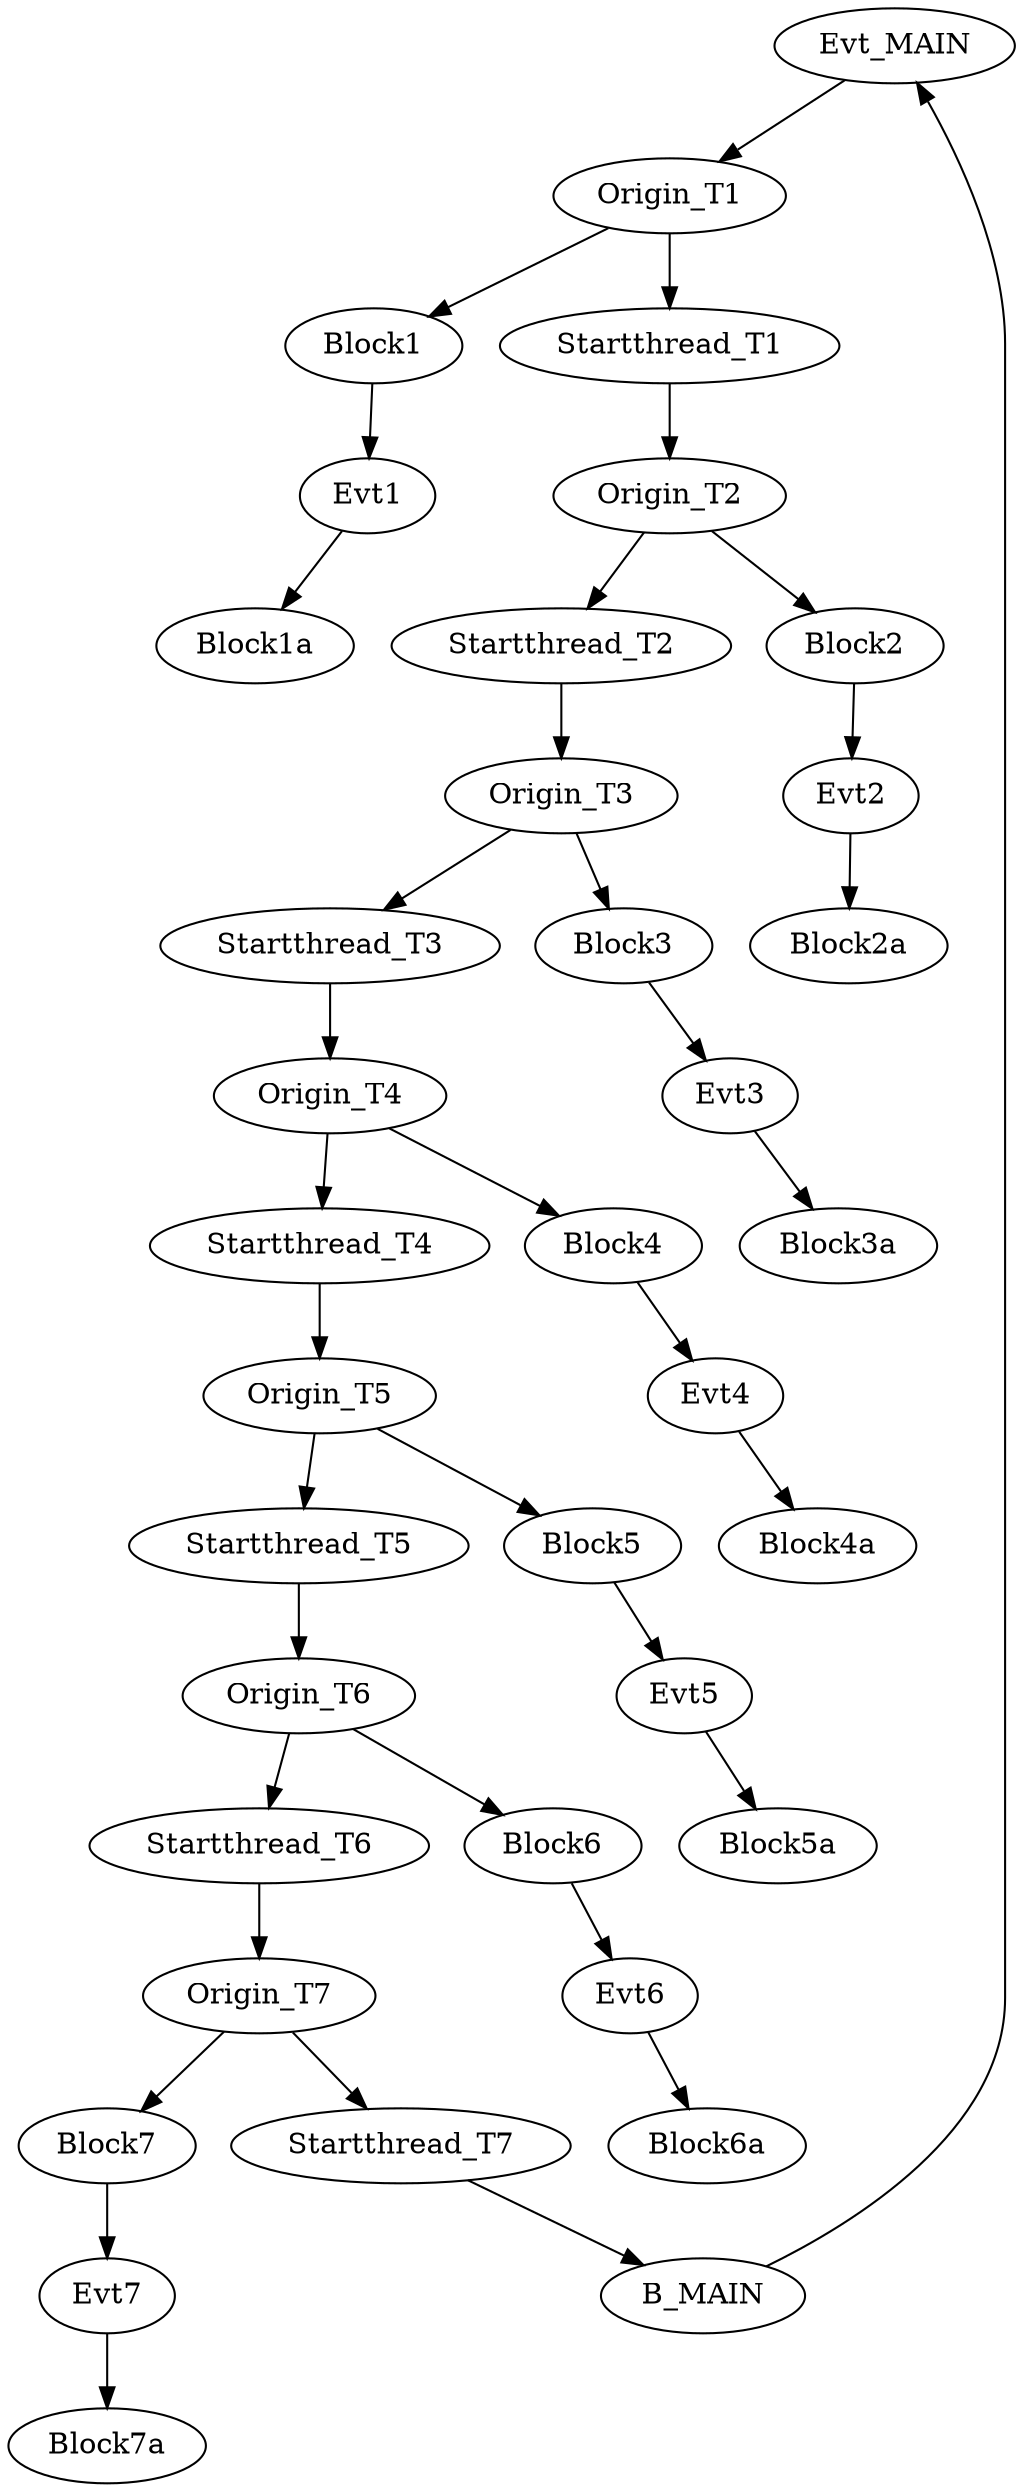 digraph "booster-8-loops" {

name="booster-8-loops"
edge [type=defdst]
node [cpu=0 fid=1 fillcolor=white style=filled type=block tperiod=1000 pattern=MAIN toffs=0]
Evt_MAIN [type=tmsg patentry=1 evtno=0 par=0]
B_MAIN [patexit=1 tperiod=100000000]
Evt_MAIN -> Origin_T1 -> Startthread_T1 -> Origin_T2 -> Startthread_T2 -> Origin_T3 -> Startthread_T3 -> Origin_T4 -> Startthread_T4 -> Origin_T5 -> Startthread_T5 -> Origin_T6 -> Startthread_T6 -> Origin_T7 -> Startthread_T7 -> B_MAIN -> Evt_MAIN

Origin_T1 [type=origin toffs=10000000 thread=1]
Startthread_T1 [type=startthread toffs=12000000 startoffs=12000000 thread="0x2"]
Evt1 [type=tmsg pattern=Pattern1 evtno=1 par=1]
Block1 [pattern=Pattern1]
Block1a [pattern=Pattern1]
Origin_T1 -> Block1 [type=origindst]
Block1 -> Evt1 -> Block1a

Origin_T2 [type=origin toffs=20000000 thread=2]
Startthread_T2 [type=startthread toffs=22000000 startoffs=22000000 thread="0x4"]
Evt2 [type=tmsg pattern=Pattern2 evtno=2 par=2]
Block2 [pattern=Pattern2]
Block2a [pattern=Pattern2]
Origin_T2 -> Block2 [type=origindst]
Block2 -> Evt2 -> Block2a

Origin_T3 [type=origin toffs=30000000 thread=3]
Startthread_T3 [type=startthread toffs=32000000 startoffs=32000000 thread="0x8"]
Evt3 [type=tmsg pattern=Pattern3 evtno=3 par=3]
Block3 [pattern=Pattern3]
Block3a [pattern=Pattern3]
Origin_T3 -> Block3 [type=origindst]
Block3 -> Evt3 -> Block3a

Origin_T4 [type=origin toffs=40000000 thread=4]
Startthread_T4 [type=startthread toffs=42000000 startoffs=42000000 thread="0x10"]
Evt4 [type=tmsg pattern=Pattern4 evtno=4 par=4]
Block4 [pattern=Pattern4]
Block4a [pattern=Pattern4]
Origin_T4 -> Block4 [type=origindst]
Block4 -> Evt4 -> Block4a

Origin_T5 [type=origin toffs=50000000 thread=5]
Startthread_T5 [type=startthread toffs=52000000 startoffs=52000000 thread="0x20"]
Evt5 [type=tmsg pattern=Pattern5 evtno=5 par=5]
Block5 [pattern=Pattern5]
Block5a [pattern=Pattern5]
Origin_T5 -> Block5 [type=origindst]
Block5 -> Evt5 -> Block5a

Origin_T6 [type=origin toffs=60000000 thread=6]
Startthread_T6 [type=startthread toffs=62000000 startoffs=62000000 thread="0x40"]
Evt6 [type=tmsg pattern=Pattern6 evtno=6 par=6]
Block6 [pattern=Pattern6]
Block6a [pattern=Pattern6]
Origin_T6 -> Block6 [type=origindst]
Block6 -> Evt6 -> Block6a

Origin_T7 [type=origin toffs=70000000 thread=7]
Startthread_T7 [type=startthread toffs=72000000 startoffs=72000000 thread="0x80"]
Evt7 [type=tmsg pattern=Pattern7 evtno=7 par=7]
Block7 [pattern=Pattern7]
Block7a [pattern=Pattern7]
Origin_T7 -> Block7 [type=origindst]
Block7 -> Evt7 -> Block7a
}
